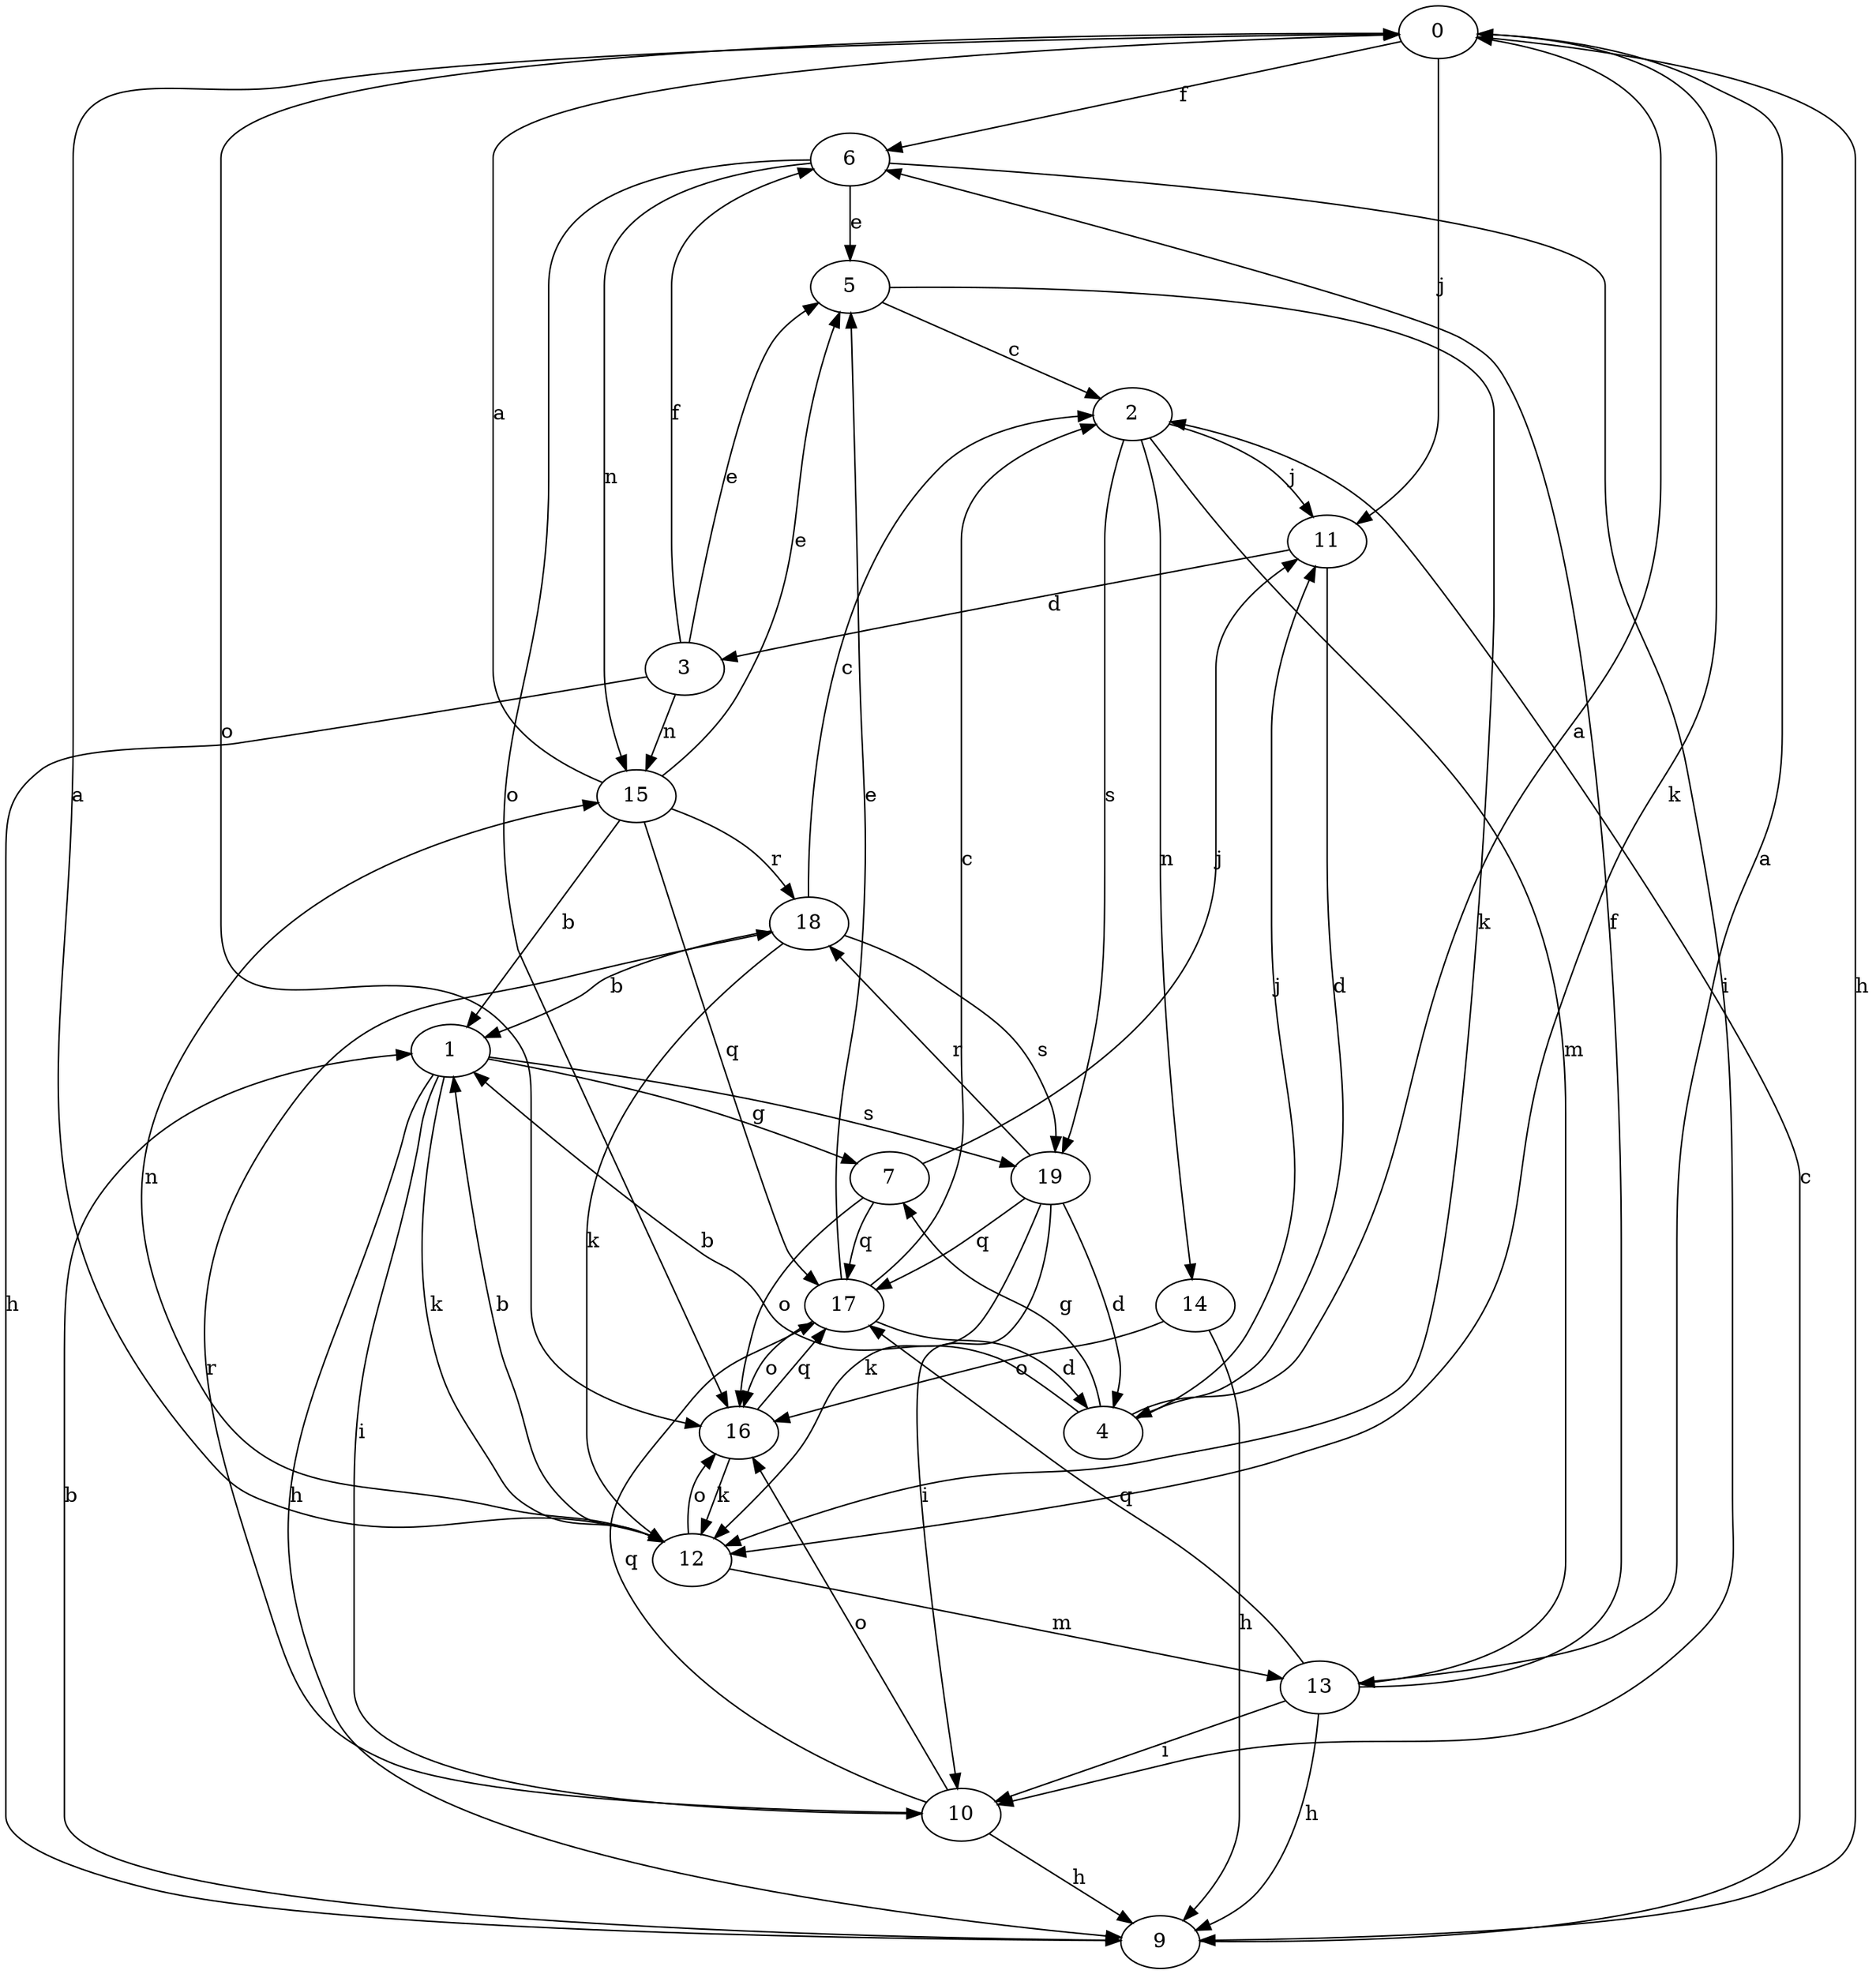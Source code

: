 strict digraph  {
0;
1;
2;
3;
4;
5;
6;
7;
9;
10;
11;
12;
13;
14;
15;
16;
17;
18;
19;
0 -> 6  [label=f];
0 -> 9  [label=h];
0 -> 11  [label=j];
0 -> 12  [label=k];
0 -> 16  [label=o];
1 -> 7  [label=g];
1 -> 9  [label=h];
1 -> 10  [label=i];
1 -> 12  [label=k];
1 -> 19  [label=s];
2 -> 11  [label=j];
2 -> 13  [label=m];
2 -> 14  [label=n];
2 -> 19  [label=s];
3 -> 5  [label=e];
3 -> 6  [label=f];
3 -> 9  [label=h];
3 -> 15  [label=n];
4 -> 0  [label=a];
4 -> 1  [label=b];
4 -> 7  [label=g];
4 -> 11  [label=j];
5 -> 2  [label=c];
5 -> 12  [label=k];
6 -> 5  [label=e];
6 -> 10  [label=i];
6 -> 15  [label=n];
6 -> 16  [label=o];
7 -> 11  [label=j];
7 -> 16  [label=o];
7 -> 17  [label=q];
9 -> 1  [label=b];
9 -> 2  [label=c];
10 -> 9  [label=h];
10 -> 16  [label=o];
10 -> 17  [label=q];
10 -> 18  [label=r];
11 -> 3  [label=d];
11 -> 4  [label=d];
12 -> 0  [label=a];
12 -> 1  [label=b];
12 -> 13  [label=m];
12 -> 15  [label=n];
12 -> 16  [label=o];
13 -> 0  [label=a];
13 -> 6  [label=f];
13 -> 9  [label=h];
13 -> 10  [label=i];
13 -> 17  [label=q];
14 -> 9  [label=h];
14 -> 16  [label=o];
15 -> 0  [label=a];
15 -> 1  [label=b];
15 -> 5  [label=e];
15 -> 17  [label=q];
15 -> 18  [label=r];
16 -> 12  [label=k];
16 -> 17  [label=q];
17 -> 2  [label=c];
17 -> 4  [label=d];
17 -> 5  [label=e];
17 -> 16  [label=o];
18 -> 1  [label=b];
18 -> 2  [label=c];
18 -> 12  [label=k];
18 -> 19  [label=s];
19 -> 4  [label=d];
19 -> 10  [label=i];
19 -> 12  [label=k];
19 -> 17  [label=q];
19 -> 18  [label=r];
}
